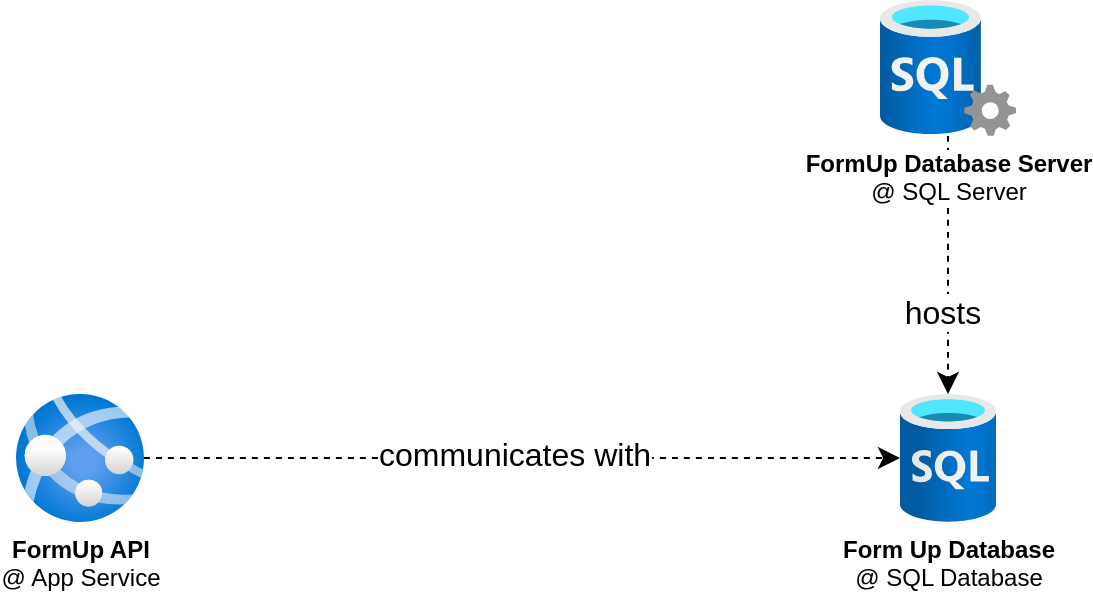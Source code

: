 <mxfile version="21.2.1" type="device">
  <diagram name="Stránka-1" id="biVRrYFRVZDEKaPUebvr">
    <mxGraphModel dx="1687" dy="1200" grid="0" gridSize="10" guides="1" tooltips="1" connect="1" arrows="1" fold="1" page="0" pageScale="1" pageWidth="1169" pageHeight="827" math="0" shadow="0">
      <root>
        <mxCell id="0" />
        <mxCell id="1" parent="0" />
        <mxCell id="aSHlrG5ibaCxmme7rwO7-6" style="edgeStyle=none;curved=1;rounded=0;orthogonalLoop=1;jettySize=auto;html=1;fontSize=12;startSize=8;endSize=8;dashed=1;" edge="1" parent="1" source="aSHlrG5ibaCxmme7rwO7-1" target="aSHlrG5ibaCxmme7rwO7-3">
          <mxGeometry relative="1" as="geometry" />
        </mxCell>
        <mxCell id="aSHlrG5ibaCxmme7rwO7-7" value="communicates with" style="edgeLabel;html=1;align=center;verticalAlign=middle;resizable=0;points=[];fontSize=16;" vertex="1" connectable="0" parent="aSHlrG5ibaCxmme7rwO7-6">
          <mxGeometry x="0.386" y="-4" relative="1" as="geometry">
            <mxPoint x="-77" y="-6" as="offset" />
          </mxGeometry>
        </mxCell>
        <mxCell id="aSHlrG5ibaCxmme7rwO7-1" value="&lt;b&gt;FormUp API&lt;br&gt;&lt;/b&gt;@ App Service" style="image;aspect=fixed;html=1;points=[];align=center;fontSize=12;image=img/lib/azure2/app_services/App_Services.svg;" vertex="1" parent="1">
          <mxGeometry x="33" y="307" width="64" height="64" as="geometry" />
        </mxCell>
        <mxCell id="aSHlrG5ibaCxmme7rwO7-4" style="edgeStyle=none;curved=1;rounded=0;orthogonalLoop=1;jettySize=auto;html=1;fontSize=12;startSize=8;endSize=8;dashed=1;" edge="1" parent="1" source="aSHlrG5ibaCxmme7rwO7-2" target="aSHlrG5ibaCxmme7rwO7-3">
          <mxGeometry relative="1" as="geometry" />
        </mxCell>
        <mxCell id="aSHlrG5ibaCxmme7rwO7-5" value="hosts" style="edgeLabel;html=1;align=center;verticalAlign=middle;resizable=0;points=[];fontSize=16;" vertex="1" connectable="0" parent="aSHlrG5ibaCxmme7rwO7-4">
          <mxGeometry x="0.37" y="2" relative="1" as="geometry">
            <mxPoint x="-5" y="-1" as="offset" />
          </mxGeometry>
        </mxCell>
        <mxCell id="aSHlrG5ibaCxmme7rwO7-2" value="&lt;b&gt;FormUp Database Server&lt;/b&gt;&lt;br&gt;@ SQL Server" style="image;aspect=fixed;html=1;points=[];align=center;fontSize=12;image=img/lib/azure2/databases/SQL_Server.svg;" vertex="1" parent="1">
          <mxGeometry x="465" y="110" width="68" height="68" as="geometry" />
        </mxCell>
        <mxCell id="aSHlrG5ibaCxmme7rwO7-3" value="&lt;b&gt;Form Up Database&lt;/b&gt;&lt;br&gt;@ SQL Database" style="image;aspect=fixed;html=1;points=[];align=center;fontSize=12;image=img/lib/azure2/databases/SQL_Database.svg;" vertex="1" parent="1">
          <mxGeometry x="475" y="307" width="48" height="64" as="geometry" />
        </mxCell>
      </root>
    </mxGraphModel>
  </diagram>
</mxfile>
